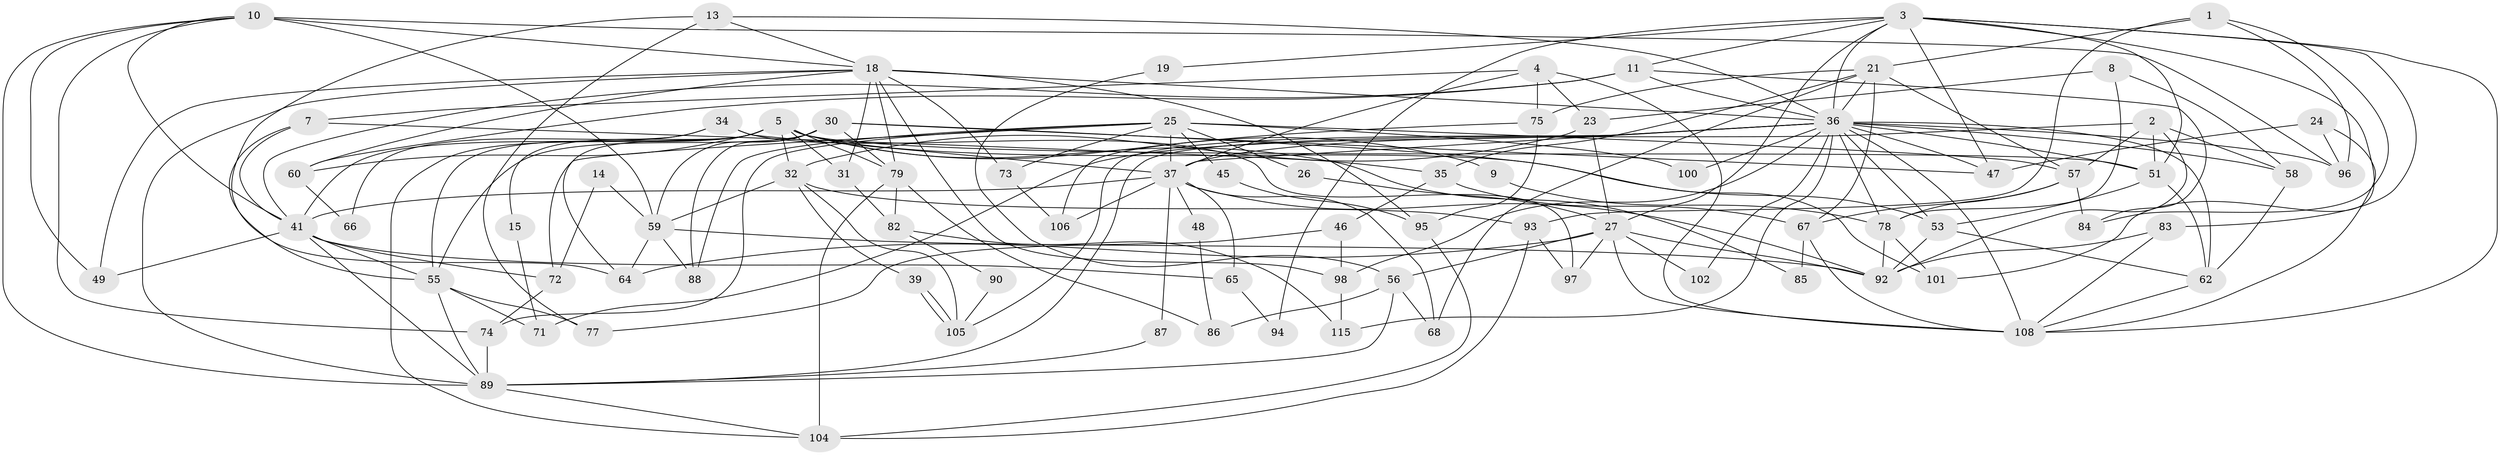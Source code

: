 // original degree distribution, {2: 0.14655172413793102, 3: 0.2413793103448276, 5: 0.1724137931034483, 7: 0.008620689655172414, 4: 0.29310344827586204, 8: 0.017241379310344827, 6: 0.11206896551724138, 9: 0.008620689655172414}
// Generated by graph-tools (version 1.1) at 2025/18/03/04/25 18:18:47]
// undirected, 81 vertices, 192 edges
graph export_dot {
graph [start="1"]
  node [color=gray90,style=filled];
  1 [super="+22"];
  2 [super="+17"];
  3 [super="+12+29+28"];
  4;
  5 [super="+6"];
  7;
  8;
  9;
  10 [super="+70"];
  11 [super="+16"];
  13;
  14;
  15;
  18 [super="+20+33"];
  19;
  21 [super="+43"];
  23;
  24;
  25 [super="+103"];
  26;
  27;
  30 [super="+69+52"];
  31;
  32;
  34;
  35;
  36 [super="+50+38"];
  37 [super="+76"];
  39;
  41 [super="+42+54"];
  45;
  46;
  47;
  48;
  49;
  51;
  53 [super="+80"];
  55 [super="+81"];
  56;
  57;
  58;
  59 [super="+109"];
  60;
  62 [super="+110"];
  64;
  65;
  66;
  67;
  68;
  71;
  72;
  73;
  74;
  75;
  77;
  78 [super="+99"];
  79;
  82;
  83;
  84;
  85;
  86;
  87;
  88;
  89 [super="+107"];
  90;
  92 [super="+113"];
  93;
  94;
  95;
  96;
  97;
  98;
  100;
  101;
  102;
  104;
  105;
  106;
  108 [super="+111"];
  115;
  1 -- 84;
  1 -- 96;
  1 -- 93;
  1 -- 21;
  2 -- 57;
  2 -- 51;
  2 -- 37 [weight=2];
  2 -- 58;
  2 -- 92;
  3 -- 19;
  3 -- 83;
  3 -- 101;
  3 -- 36;
  3 -- 27;
  3 -- 108;
  3 -- 47;
  3 -- 11;
  3 -- 51;
  3 -- 94;
  4 -- 108;
  4 -- 7;
  4 -- 23;
  4 -- 37;
  4 -- 75;
  5 -- 64;
  5 -- 15;
  5 -- 31;
  5 -- 51;
  5 -- 53;
  5 -- 79;
  5 -- 32;
  5 -- 85 [weight=2];
  5 -- 55;
  5 -- 104;
  5 -- 9;
  5 -- 60;
  7 -- 35;
  7 -- 55;
  7 -- 41;
  8 -- 78;
  8 -- 58;
  8 -- 23;
  9 -- 78;
  10 -- 89;
  10 -- 18 [weight=2];
  10 -- 49;
  10 -- 96;
  10 -- 74;
  10 -- 41;
  10 -- 59;
  11 -- 84;
  11 -- 41;
  11 -- 60;
  11 -- 36;
  13 -- 64;
  13 -- 77;
  13 -- 18;
  13 -- 36;
  14 -- 72;
  14 -- 59;
  15 -- 71;
  18 -- 95;
  18 -- 60;
  18 -- 73;
  18 -- 98;
  18 -- 49;
  18 -- 89;
  18 -- 31;
  18 -- 79;
  18 -- 36 [weight=2];
  19 -- 56;
  21 -- 57;
  21 -- 68;
  21 -- 75;
  21 -- 35;
  21 -- 36;
  21 -- 67;
  23 -- 27;
  23 -- 32;
  24 -- 47;
  24 -- 96;
  24 -- 108;
  25 -- 73;
  25 -- 26;
  25 -- 45;
  25 -- 72;
  25 -- 100;
  25 -- 88;
  25 -- 74;
  25 -- 57;
  25 -- 37;
  26 -- 27;
  27 -- 56;
  27 -- 64;
  27 -- 97;
  27 -- 102;
  27 -- 108;
  27 -- 92;
  30 -- 47;
  30 -- 88;
  30 -- 101;
  30 -- 79;
  30 -- 55;
  30 -- 59;
  31 -- 82;
  32 -- 105;
  32 -- 39;
  32 -- 93;
  32 -- 59;
  34 -- 97;
  34 -- 41;
  34 -- 66;
  34 -- 37;
  35 -- 46;
  35 -- 67;
  36 -- 47;
  36 -- 100;
  36 -- 102;
  36 -- 105;
  36 -- 96;
  36 -- 98;
  36 -- 37;
  36 -- 71;
  36 -- 108;
  36 -- 78 [weight=2];
  36 -- 51;
  36 -- 115;
  36 -- 53;
  36 -- 89;
  36 -- 58;
  36 -- 62;
  37 -- 68;
  37 -- 106;
  37 -- 65;
  37 -- 41;
  37 -- 48;
  37 -- 87;
  37 -- 92;
  39 -- 105;
  39 -- 105;
  41 -- 72;
  41 -- 89;
  41 -- 55;
  41 -- 65;
  41 -- 49;
  45 -- 95;
  46 -- 98;
  46 -- 77;
  48 -- 86;
  51 -- 53;
  51 -- 62;
  53 -- 62;
  53 -- 92;
  55 -- 89;
  55 -- 71;
  55 -- 77;
  56 -- 68;
  56 -- 86;
  56 -- 89;
  57 -- 78;
  57 -- 67;
  57 -- 84;
  58 -- 62;
  59 -- 64;
  59 -- 88;
  59 -- 92;
  60 -- 66;
  62 -- 108;
  65 -- 94;
  67 -- 85;
  67 -- 108;
  72 -- 74;
  73 -- 106;
  74 -- 89;
  75 -- 95;
  75 -- 106;
  78 -- 101;
  78 -- 92;
  79 -- 104;
  79 -- 82;
  79 -- 86;
  82 -- 90;
  82 -- 115;
  83 -- 92;
  83 -- 108;
  87 -- 89;
  89 -- 104;
  90 -- 105;
  93 -- 97;
  93 -- 104;
  95 -- 104;
  98 -- 115;
}

